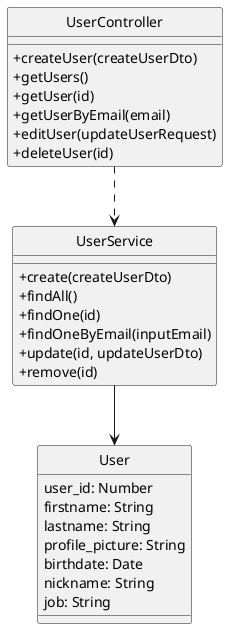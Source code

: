 @startuml
skinparam classAttributeIconSize 0
hide circle

UserController ..>  UserService 

UserService -->  User


class UserController {
  +createUser(createUserDto) 
  +getUsers() 
  +getUser(id) 
  +getUserByEmail(email)
  +editUser(updateUserRequest) 
  +deleteUser(id) 
}

class UserService {
  +create(createUserDto)
  +findAll() 
  +findOne(id)
  +findOneByEmail(inputEmail)
  +update(id, updateUserDto)
  +remove(id)
}

class User {
  user_id: Number
  firstname: String
  lastname: String
  profile_picture: String
  birthdate: Date
  nickname: String
  job: String
}

@enduml